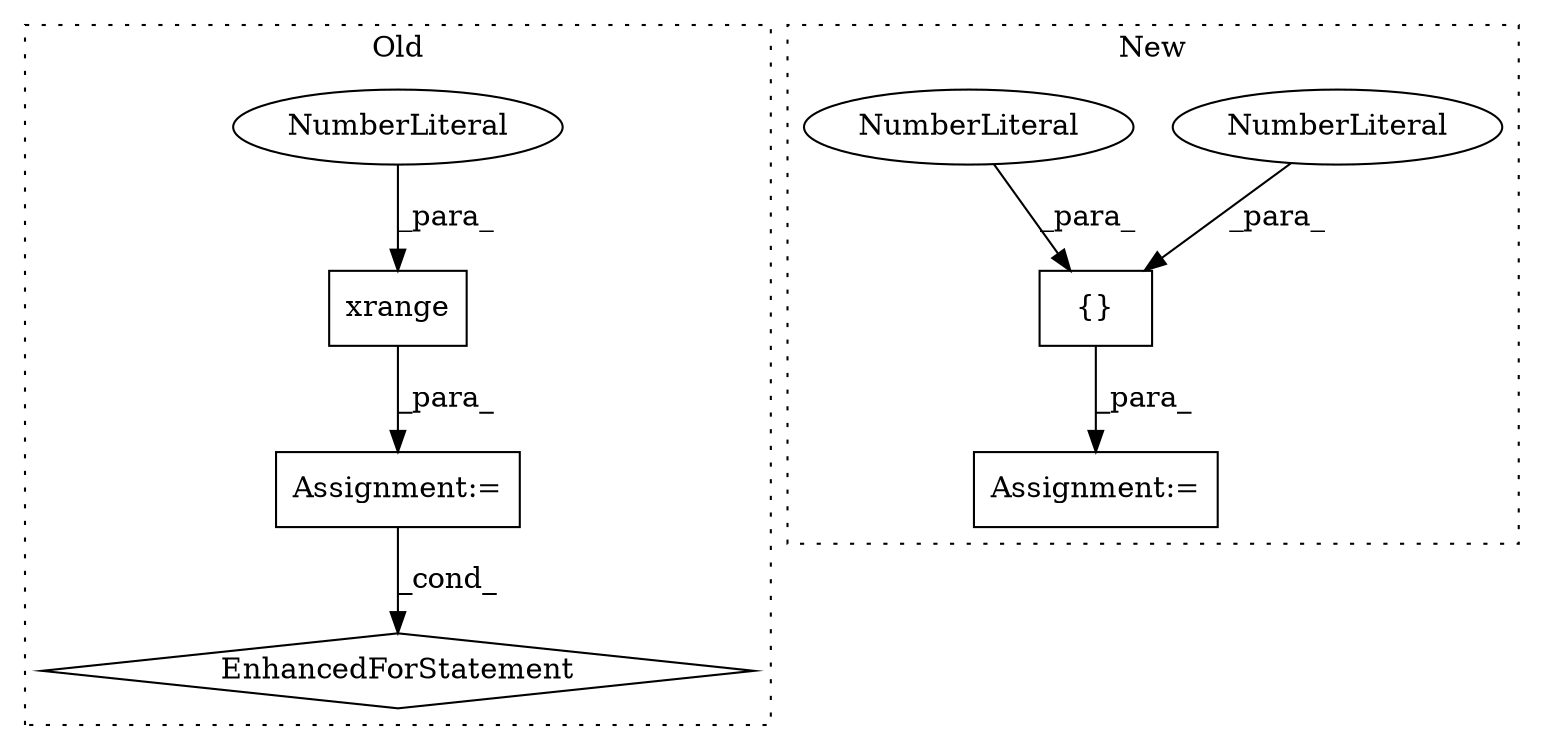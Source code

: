 digraph G {
subgraph cluster0 {
1 [label="xrange" a="32" s="5718,5728" l="7,1" shape="box"];
3 [label="Assignment:=" a="7" s="5657,5729" l="53,2" shape="box"];
5 [label="EnhancedForStatement" a="70" s="5657,5729" l="53,2" shape="diamond"];
6 [label="NumberLiteral" a="34" s="5725" l="3" shape="ellipse"];
label = "Old";
style="dotted";
}
subgraph cluster1 {
2 [label="{}" a="4" s="4417,4437" l="1,1" shape="box"];
4 [label="Assignment:=" a="7" s="4469" l="1" shape="box"];
7 [label="NumberLiteral" a="34" s="4426" l="3" shape="ellipse"];
8 [label="NumberLiteral" a="34" s="4418" l="3" shape="ellipse"];
label = "New";
style="dotted";
}
1 -> 3 [label="_para_"];
2 -> 4 [label="_para_"];
3 -> 5 [label="_cond_"];
6 -> 1 [label="_para_"];
7 -> 2 [label="_para_"];
8 -> 2 [label="_para_"];
}